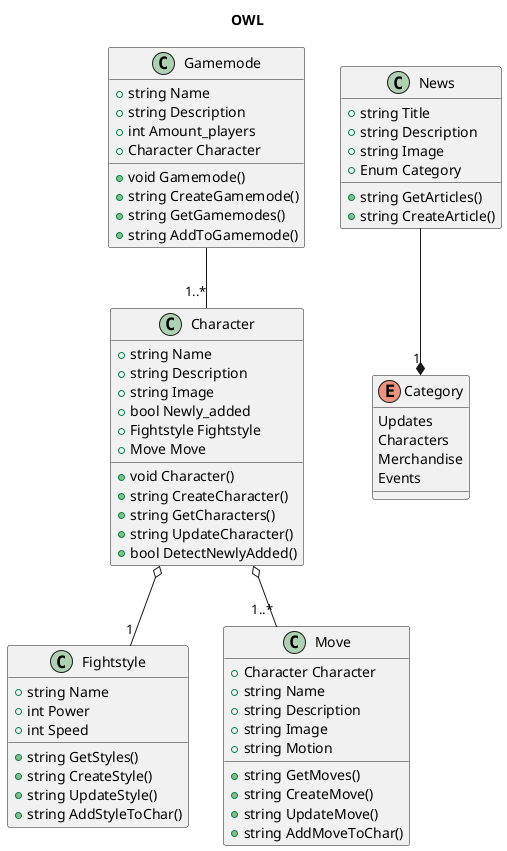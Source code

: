 @startuml OWL

title OWL

class Gamemode {
    + string Name
    + string Description
    + int Amount_players
    + Character Character

    + void Gamemode()
    + string CreateGamemode()
    + string GetGamemodes()
    + string AddToGamemode()
}


class Character {
    + string Name
    + string Description
    + string Image
    + bool Newly_added
    + Fightstyle Fightstyle
    + Move Move

    + void Character()
    + string CreateCharacter()
    + string GetCharacters()
    + string UpdateCharacter()
    + bool DetectNewlyAdded()
}

class Fightstyle {
    + string Name
    + int Power
    + int Speed

    + string GetStyles()
    + string CreateStyle()
    + string UpdateStyle()
    + string AddStyleToChar()
}

class Move {
    + Character Character
    + string Name
    + string Description
    + string Image
    + string Motion

    + string GetMoves()
    + string CreateMove()
    + string UpdateMove()
    + string AddMoveToChar()
}

class News {
    + string Title
    + string Description
    + string Image
    + Enum Category

    + string GetArticles()
    + string CreateArticle()
}

enum Category {
    Updates
    Characters
    Merchandise
    Events
}

Character o-- "1..*" Move
Character o-- "1" Fightstyle
News --* "1" Category
Gamemode -- "1..*" Character

@enduml